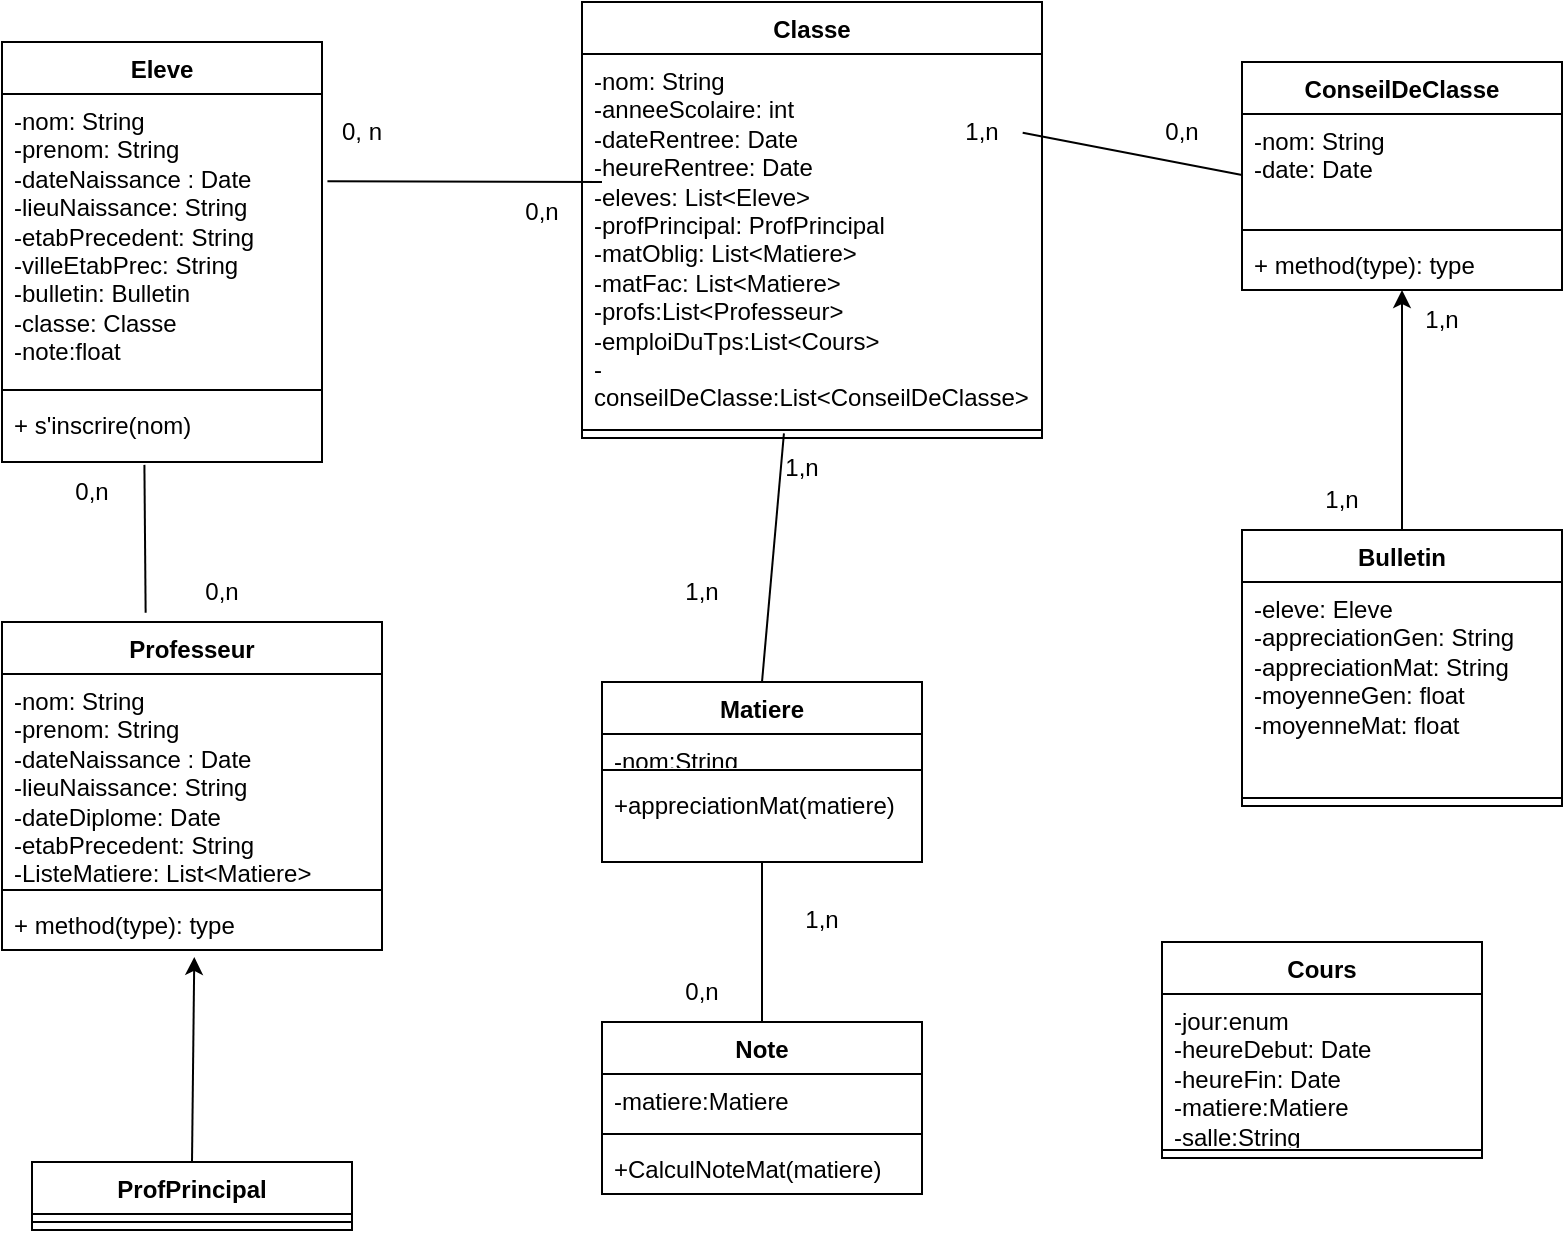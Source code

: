 <mxfile version="24.8.3">
  <diagram name="Page-1" id="aCs-pM-zfo43uulEf4jd">
    <mxGraphModel dx="1311" dy="517" grid="1" gridSize="10" guides="1" tooltips="1" connect="1" arrows="1" fold="1" page="1" pageScale="1" pageWidth="827" pageHeight="1169" math="0" shadow="0">
      <root>
        <mxCell id="0" />
        <mxCell id="1" parent="0" />
        <mxCell id="gSOltwbDW0qyVYXTcS_t-1" value="Eleve" style="swimlane;fontStyle=1;align=center;verticalAlign=top;childLayout=stackLayout;horizontal=1;startSize=26;horizontalStack=0;resizeParent=1;resizeParentMax=0;resizeLast=0;collapsible=1;marginBottom=0;whiteSpace=wrap;html=1;" parent="1" vertex="1">
          <mxGeometry x="20" y="70" width="160" height="210" as="geometry" />
        </mxCell>
        <mxCell id="gSOltwbDW0qyVYXTcS_t-2" value="-nom: String&lt;div&gt;-prenom: String&lt;/div&gt;&lt;div&gt;-dateNaissance : Date&lt;/div&gt;&lt;div&gt;-lieuNaissance: String&lt;/div&gt;&lt;div&gt;-etabPrecedent: String&lt;/div&gt;&lt;div&gt;-villeEtabPrec: String&lt;/div&gt;&lt;div&gt;-bulletin: Bulletin&lt;/div&gt;&lt;div&gt;-classe: Classe&lt;/div&gt;&lt;div&gt;-note:float&lt;br&gt;&lt;div&gt;&lt;br&gt;&lt;/div&gt;&lt;/div&gt;" style="text;strokeColor=none;fillColor=none;align=left;verticalAlign=top;spacingLeft=4;spacingRight=4;overflow=hidden;rotatable=0;points=[[0,0.5],[1,0.5]];portConstraint=eastwest;whiteSpace=wrap;html=1;" parent="gSOltwbDW0qyVYXTcS_t-1" vertex="1">
          <mxGeometry y="26" width="160" height="144" as="geometry" />
        </mxCell>
        <mxCell id="gSOltwbDW0qyVYXTcS_t-3" value="" style="line;strokeWidth=1;fillColor=none;align=left;verticalAlign=middle;spacingTop=-1;spacingLeft=3;spacingRight=3;rotatable=0;labelPosition=right;points=[];portConstraint=eastwest;strokeColor=inherit;" parent="gSOltwbDW0qyVYXTcS_t-1" vertex="1">
          <mxGeometry y="170" width="160" height="8" as="geometry" />
        </mxCell>
        <mxCell id="gSOltwbDW0qyVYXTcS_t-4" value="+ s&#39;inscrire(nom)" style="text;strokeColor=none;fillColor=none;align=left;verticalAlign=top;spacingLeft=4;spacingRight=4;overflow=hidden;rotatable=0;points=[[0,0.5],[1,0.5]];portConstraint=eastwest;whiteSpace=wrap;html=1;" parent="gSOltwbDW0qyVYXTcS_t-1" vertex="1">
          <mxGeometry y="178" width="160" height="32" as="geometry" />
        </mxCell>
        <mxCell id="gSOltwbDW0qyVYXTcS_t-5" value="Professeur" style="swimlane;fontStyle=1;align=center;verticalAlign=top;childLayout=stackLayout;horizontal=1;startSize=26;horizontalStack=0;resizeParent=1;resizeParentMax=0;resizeLast=0;collapsible=1;marginBottom=0;whiteSpace=wrap;html=1;" parent="1" vertex="1">
          <mxGeometry x="20" y="360" width="190" height="164" as="geometry" />
        </mxCell>
        <mxCell id="gSOltwbDW0qyVYXTcS_t-6" value="-nom: String&lt;div&gt;-prenom: String&lt;/div&gt;&lt;div&gt;-dateNaissance : Date&lt;/div&gt;&lt;div&gt;-lieuNaissance: String&lt;/div&gt;&lt;div&gt;-dateDiplome: Date&lt;/div&gt;&lt;div&gt;-etabPrecedent: String&lt;/div&gt;&lt;div&gt;-ListeMatiere: List&amp;lt;Matiere&amp;gt;&lt;br&gt;&lt;div&gt;&lt;br&gt;&lt;/div&gt;&lt;/div&gt;" style="text;strokeColor=none;fillColor=none;align=left;verticalAlign=top;spacingLeft=4;spacingRight=4;overflow=hidden;rotatable=0;points=[[0,0.5],[1,0.5]];portConstraint=eastwest;whiteSpace=wrap;html=1;" parent="gSOltwbDW0qyVYXTcS_t-5" vertex="1">
          <mxGeometry y="26" width="190" height="104" as="geometry" />
        </mxCell>
        <mxCell id="gSOltwbDW0qyVYXTcS_t-7" value="" style="line;strokeWidth=1;fillColor=none;align=left;verticalAlign=middle;spacingTop=-1;spacingLeft=3;spacingRight=3;rotatable=0;labelPosition=right;points=[];portConstraint=eastwest;strokeColor=inherit;" parent="gSOltwbDW0qyVYXTcS_t-5" vertex="1">
          <mxGeometry y="130" width="190" height="8" as="geometry" />
        </mxCell>
        <mxCell id="gSOltwbDW0qyVYXTcS_t-8" value="+ method(type): type" style="text;strokeColor=none;fillColor=none;align=left;verticalAlign=top;spacingLeft=4;spacingRight=4;overflow=hidden;rotatable=0;points=[[0,0.5],[1,0.5]];portConstraint=eastwest;whiteSpace=wrap;html=1;" parent="gSOltwbDW0qyVYXTcS_t-5" vertex="1">
          <mxGeometry y="138" width="190" height="26" as="geometry" />
        </mxCell>
        <mxCell id="gSOltwbDW0qyVYXTcS_t-17" value="Classe" style="swimlane;fontStyle=1;align=center;verticalAlign=top;childLayout=stackLayout;horizontal=1;startSize=26;horizontalStack=0;resizeParent=1;resizeParentMax=0;resizeLast=0;collapsible=1;marginBottom=0;whiteSpace=wrap;html=1;" parent="1" vertex="1">
          <mxGeometry x="310" y="50" width="230" height="218" as="geometry" />
        </mxCell>
        <mxCell id="gSOltwbDW0qyVYXTcS_t-18" value="-nom: String&lt;div&gt;-anneeScolaire: int&lt;br&gt;&lt;div&gt;-dateRentree: Date&lt;/div&gt;&lt;div&gt;-heureRentree: Date&lt;/div&gt;&lt;div&gt;-eleves: List&amp;lt;Eleve&amp;gt;&lt;/div&gt;&lt;div&gt;-profPrincipal: ProfPrincipal&lt;/div&gt;&lt;div&gt;-matOblig: List&amp;lt;Matiere&amp;gt;&lt;/div&gt;&lt;div&gt;-matFac: List&amp;lt;Matiere&amp;gt;&lt;/div&gt;&lt;div&gt;-profs:List&amp;lt;Professeur&amp;gt;&lt;/div&gt;&lt;/div&gt;&lt;div&gt;-emploiDuTps:List&amp;lt;Cours&amp;gt;&lt;/div&gt;&lt;div&gt;-conseilDeClasse:List&amp;lt;ConseilDeClasse&amp;gt;&lt;/div&gt;&lt;div&gt;&lt;br&gt;&lt;/div&gt;" style="text;strokeColor=none;fillColor=none;align=left;verticalAlign=top;spacingLeft=4;spacingRight=4;overflow=hidden;rotatable=0;points=[[0,0.5],[1,0.5]];portConstraint=eastwest;whiteSpace=wrap;html=1;" parent="gSOltwbDW0qyVYXTcS_t-17" vertex="1">
          <mxGeometry y="26" width="230" height="184" as="geometry" />
        </mxCell>
        <mxCell id="gSOltwbDW0qyVYXTcS_t-19" value="" style="line;strokeWidth=1;fillColor=none;align=left;verticalAlign=middle;spacingTop=-1;spacingLeft=3;spacingRight=3;rotatable=0;labelPosition=right;points=[];portConstraint=eastwest;strokeColor=inherit;" parent="gSOltwbDW0qyVYXTcS_t-17" vertex="1">
          <mxGeometry y="210" width="230" height="8" as="geometry" />
        </mxCell>
        <mxCell id="gSOltwbDW0qyVYXTcS_t-26" value="" style="endArrow=none;html=1;rounded=0;exitX=1.017;exitY=0.303;exitDx=0;exitDy=0;exitPerimeter=0;entryX=1;entryY=0;entryDx=0;entryDy=0;" parent="1" source="gSOltwbDW0qyVYXTcS_t-2" target="gSOltwbDW0qyVYXTcS_t-63" edge="1">
          <mxGeometry width="50" height="50" relative="1" as="geometry">
            <mxPoint x="230" y="170" as="sourcePoint" />
            <mxPoint x="320" y="126" as="targetPoint" />
          </mxGeometry>
        </mxCell>
        <mxCell id="gSOltwbDW0qyVYXTcS_t-27" value="0, n" style="text;html=1;align=center;verticalAlign=middle;whiteSpace=wrap;rounded=0;" parent="1" vertex="1">
          <mxGeometry x="170" y="100" width="60" height="30" as="geometry" />
        </mxCell>
        <mxCell id="gSOltwbDW0qyVYXTcS_t-28" value="ProfPrincipal" style="swimlane;fontStyle=1;align=center;verticalAlign=top;childLayout=stackLayout;horizontal=1;startSize=26;horizontalStack=0;resizeParent=1;resizeParentMax=0;resizeLast=0;collapsible=1;marginBottom=0;whiteSpace=wrap;html=1;" parent="1" vertex="1">
          <mxGeometry x="35" y="630" width="160" height="34" as="geometry" />
        </mxCell>
        <mxCell id="gSOltwbDW0qyVYXTcS_t-30" value="" style="line;strokeWidth=1;fillColor=none;align=left;verticalAlign=middle;spacingTop=-1;spacingLeft=3;spacingRight=3;rotatable=0;labelPosition=right;points=[];portConstraint=eastwest;strokeColor=inherit;" parent="gSOltwbDW0qyVYXTcS_t-28" vertex="1">
          <mxGeometry y="26" width="160" height="8" as="geometry" />
        </mxCell>
        <mxCell id="gSOltwbDW0qyVYXTcS_t-35" value="ConseilDeClasse" style="swimlane;fontStyle=1;align=center;verticalAlign=top;childLayout=stackLayout;horizontal=1;startSize=26;horizontalStack=0;resizeParent=1;resizeParentMax=0;resizeLast=0;collapsible=1;marginBottom=0;whiteSpace=wrap;html=1;" parent="1" vertex="1">
          <mxGeometry x="640" y="80" width="160" height="114" as="geometry" />
        </mxCell>
        <mxCell id="gSOltwbDW0qyVYXTcS_t-36" value="-nom: String&lt;div&gt;-date: Date&lt;/div&gt;" style="text;strokeColor=none;fillColor=none;align=left;verticalAlign=top;spacingLeft=4;spacingRight=4;overflow=hidden;rotatable=0;points=[[0,0.5],[1,0.5]];portConstraint=eastwest;whiteSpace=wrap;html=1;" parent="gSOltwbDW0qyVYXTcS_t-35" vertex="1">
          <mxGeometry y="26" width="160" height="54" as="geometry" />
        </mxCell>
        <mxCell id="gSOltwbDW0qyVYXTcS_t-37" value="" style="line;strokeWidth=1;fillColor=none;align=left;verticalAlign=middle;spacingTop=-1;spacingLeft=3;spacingRight=3;rotatable=0;labelPosition=right;points=[];portConstraint=eastwest;strokeColor=inherit;" parent="gSOltwbDW0qyVYXTcS_t-35" vertex="1">
          <mxGeometry y="80" width="160" height="8" as="geometry" />
        </mxCell>
        <mxCell id="gSOltwbDW0qyVYXTcS_t-38" value="+ method(type): type" style="text;strokeColor=none;fillColor=none;align=left;verticalAlign=top;spacingLeft=4;spacingRight=4;overflow=hidden;rotatable=0;points=[[0,0.5],[1,0.5]];portConstraint=eastwest;whiteSpace=wrap;html=1;" parent="gSOltwbDW0qyVYXTcS_t-35" vertex="1">
          <mxGeometry y="88" width="160" height="26" as="geometry" />
        </mxCell>
        <mxCell id="gSOltwbDW0qyVYXTcS_t-42" value="" style="endArrow=none;html=1;rounded=0;exitX=0.958;exitY=0.214;exitDx=0;exitDy=0;exitPerimeter=0;" parent="1" source="gSOltwbDW0qyVYXTcS_t-18" edge="1">
          <mxGeometry relative="1" as="geometry">
            <mxPoint x="480" y="136.5" as="sourcePoint" />
            <mxPoint x="640" y="136.5" as="targetPoint" />
          </mxGeometry>
        </mxCell>
        <mxCell id="gSOltwbDW0qyVYXTcS_t-46" value="0,n" style="text;html=1;align=center;verticalAlign=middle;whiteSpace=wrap;rounded=0;" parent="1" vertex="1">
          <mxGeometry x="580" y="100" width="60" height="30" as="geometry" />
        </mxCell>
        <mxCell id="gSOltwbDW0qyVYXTcS_t-47" value="" style="endArrow=classic;html=1;rounded=0;exitX=0.5;exitY=0;exitDx=0;exitDy=0;entryX=0.506;entryY=1.134;entryDx=0;entryDy=0;entryPerimeter=0;" parent="1" source="gSOltwbDW0qyVYXTcS_t-28" target="gSOltwbDW0qyVYXTcS_t-8" edge="1">
          <mxGeometry width="50" height="50" relative="1" as="geometry">
            <mxPoint x="390" y="480" as="sourcePoint" />
            <mxPoint x="440" y="430" as="targetPoint" />
          </mxGeometry>
        </mxCell>
        <mxCell id="gSOltwbDW0qyVYXTcS_t-53" value="" style="endArrow=none;html=1;rounded=0;exitX=0.5;exitY=0;exitDx=0;exitDy=0;entryX=0.439;entryY=0.709;entryDx=0;entryDy=0;entryPerimeter=0;" parent="1" source="ctwPpmjzJJEa8-6qd_c5-1" target="gSOltwbDW0qyVYXTcS_t-19" edge="1">
          <mxGeometry relative="1" as="geometry">
            <mxPoint x="400.0" y="360" as="sourcePoint" />
            <mxPoint x="400" y="250" as="targetPoint" />
          </mxGeometry>
        </mxCell>
        <mxCell id="gSOltwbDW0qyVYXTcS_t-54" value="1,n" style="text;html=1;align=center;verticalAlign=middle;whiteSpace=wrap;rounded=0;" parent="1" vertex="1">
          <mxGeometry x="390" y="268" width="60" height="30" as="geometry" />
        </mxCell>
        <mxCell id="gSOltwbDW0qyVYXTcS_t-58" value="Bulletin" style="swimlane;fontStyle=1;align=center;verticalAlign=top;childLayout=stackLayout;horizontal=1;startSize=26;horizontalStack=0;resizeParent=1;resizeParentMax=0;resizeLast=0;collapsible=1;marginBottom=0;whiteSpace=wrap;html=1;" parent="1" vertex="1">
          <mxGeometry x="640" y="314" width="160" height="138" as="geometry" />
        </mxCell>
        <mxCell id="gSOltwbDW0qyVYXTcS_t-59" value="-eleve: Eleve&lt;div&gt;-appreciationGen: String&lt;/div&gt;&lt;div&gt;-appreciationMat: String&lt;/div&gt;&lt;div&gt;-moyenneGen: float&lt;br&gt;&lt;div&gt;-moyenneMat: float&lt;/div&gt;&lt;/div&gt;" style="text;strokeColor=none;fillColor=none;align=left;verticalAlign=top;spacingLeft=4;spacingRight=4;overflow=hidden;rotatable=0;points=[[0,0.5],[1,0.5]];portConstraint=eastwest;whiteSpace=wrap;html=1;" parent="gSOltwbDW0qyVYXTcS_t-58" vertex="1">
          <mxGeometry y="26" width="160" height="104" as="geometry" />
        </mxCell>
        <mxCell id="gSOltwbDW0qyVYXTcS_t-60" value="" style="line;strokeWidth=1;fillColor=none;align=left;verticalAlign=middle;spacingTop=-1;spacingLeft=3;spacingRight=3;rotatable=0;labelPosition=right;points=[];portConstraint=eastwest;strokeColor=inherit;" parent="gSOltwbDW0qyVYXTcS_t-58" vertex="1">
          <mxGeometry y="130" width="160" height="8" as="geometry" />
        </mxCell>
        <mxCell id="gSOltwbDW0qyVYXTcS_t-63" value="0,n" style="text;html=1;align=center;verticalAlign=middle;whiteSpace=wrap;rounded=0;" parent="1" vertex="1">
          <mxGeometry x="260" y="140" width="60" height="30" as="geometry" />
        </mxCell>
        <mxCell id="gSOltwbDW0qyVYXTcS_t-64" value="1,n" style="text;html=1;align=center;verticalAlign=middle;whiteSpace=wrap;rounded=0;" parent="1" vertex="1">
          <mxGeometry x="480" y="100" width="60" height="30" as="geometry" />
        </mxCell>
        <mxCell id="gSOltwbDW0qyVYXTcS_t-65" value="1,n" style="text;html=1;align=center;verticalAlign=middle;whiteSpace=wrap;rounded=0;" parent="1" vertex="1">
          <mxGeometry x="660" y="284" width="60" height="30" as="geometry" />
        </mxCell>
        <mxCell id="gSOltwbDW0qyVYXTcS_t-66" value="1,n" style="text;html=1;align=center;verticalAlign=middle;whiteSpace=wrap;rounded=0;" parent="1" vertex="1">
          <mxGeometry x="710" y="194" width="60" height="30" as="geometry" />
        </mxCell>
        <mxCell id="gSOltwbDW0qyVYXTcS_t-67" value="1,n" style="text;html=1;align=center;verticalAlign=middle;whiteSpace=wrap;rounded=0;" parent="1" vertex="1">
          <mxGeometry x="340" y="330" width="60" height="30" as="geometry" />
        </mxCell>
        <mxCell id="gSOltwbDW0qyVYXTcS_t-69" value="" style="endArrow=none;html=1;rounded=0;entryX=0.445;entryY=1.045;entryDx=0;entryDy=0;entryPerimeter=0;exitX=0.378;exitY=-0.028;exitDx=0;exitDy=0;exitPerimeter=0;" parent="1" source="gSOltwbDW0qyVYXTcS_t-5" target="gSOltwbDW0qyVYXTcS_t-4" edge="1">
          <mxGeometry width="50" height="50" relative="1" as="geometry">
            <mxPoint x="390" y="300" as="sourcePoint" />
            <mxPoint x="440" y="250" as="targetPoint" />
          </mxGeometry>
        </mxCell>
        <mxCell id="gSOltwbDW0qyVYXTcS_t-70" value="0,n" style="text;html=1;align=center;verticalAlign=middle;whiteSpace=wrap;rounded=0;" parent="1" vertex="1">
          <mxGeometry x="100" y="330" width="60" height="30" as="geometry" />
        </mxCell>
        <mxCell id="gSOltwbDW0qyVYXTcS_t-72" value="0,n" style="text;html=1;align=center;verticalAlign=middle;whiteSpace=wrap;rounded=0;" parent="1" vertex="1">
          <mxGeometry x="35" y="280" width="60" height="30" as="geometry" />
        </mxCell>
        <mxCell id="gSOltwbDW0qyVYXTcS_t-73" value="" style="endArrow=classic;html=1;rounded=0;exitX=1;exitY=1;exitDx=0;exitDy=0;" parent="1" source="gSOltwbDW0qyVYXTcS_t-65" target="gSOltwbDW0qyVYXTcS_t-38" edge="1">
          <mxGeometry width="50" height="50" relative="1" as="geometry">
            <mxPoint x="390" y="300" as="sourcePoint" />
            <mxPoint x="440" y="250" as="targetPoint" />
          </mxGeometry>
        </mxCell>
        <mxCell id="gSOltwbDW0qyVYXTcS_t-74" value="Note" style="swimlane;fontStyle=1;align=center;verticalAlign=top;childLayout=stackLayout;horizontal=1;startSize=26;horizontalStack=0;resizeParent=1;resizeParentMax=0;resizeLast=0;collapsible=1;marginBottom=0;whiteSpace=wrap;html=1;" parent="1" vertex="1">
          <mxGeometry x="320" y="560" width="160" height="86" as="geometry" />
        </mxCell>
        <mxCell id="gSOltwbDW0qyVYXTcS_t-75" value="-matiere:Matiere" style="text;strokeColor=none;fillColor=none;align=left;verticalAlign=top;spacingLeft=4;spacingRight=4;overflow=hidden;rotatable=0;points=[[0,0.5],[1,0.5]];portConstraint=eastwest;whiteSpace=wrap;html=1;" parent="gSOltwbDW0qyVYXTcS_t-74" vertex="1">
          <mxGeometry y="26" width="160" height="26" as="geometry" />
        </mxCell>
        <mxCell id="gSOltwbDW0qyVYXTcS_t-76" value="" style="line;strokeWidth=1;fillColor=none;align=left;verticalAlign=middle;spacingTop=-1;spacingLeft=3;spacingRight=3;rotatable=0;labelPosition=right;points=[];portConstraint=eastwest;strokeColor=inherit;" parent="gSOltwbDW0qyVYXTcS_t-74" vertex="1">
          <mxGeometry y="52" width="160" height="8" as="geometry" />
        </mxCell>
        <mxCell id="gSOltwbDW0qyVYXTcS_t-77" value="+CalculNoteMat(matiere)" style="text;strokeColor=none;fillColor=none;align=left;verticalAlign=top;spacingLeft=4;spacingRight=4;overflow=hidden;rotatable=0;points=[[0,0.5],[1,0.5]];portConstraint=eastwest;whiteSpace=wrap;html=1;" parent="gSOltwbDW0qyVYXTcS_t-74" vertex="1">
          <mxGeometry y="60" width="160" height="26" as="geometry" />
        </mxCell>
        <mxCell id="gSOltwbDW0qyVYXTcS_t-78" value="" style="endArrow=none;html=1;rounded=0;exitX=0.5;exitY=0;exitDx=0;exitDy=0;entryX=0.5;entryY=1;entryDx=0;entryDy=0;" parent="1" source="gSOltwbDW0qyVYXTcS_t-74" edge="1">
          <mxGeometry relative="1" as="geometry">
            <mxPoint x="310" y="460" as="sourcePoint" />
            <mxPoint x="400.0" y="480" as="targetPoint" />
          </mxGeometry>
        </mxCell>
        <mxCell id="gSOltwbDW0qyVYXTcS_t-79" value="1,n" style="text;html=1;align=center;verticalAlign=middle;whiteSpace=wrap;rounded=0;" parent="1" vertex="1">
          <mxGeometry x="400" y="494" width="60" height="30" as="geometry" />
        </mxCell>
        <mxCell id="gSOltwbDW0qyVYXTcS_t-80" value="0,n" style="text;html=1;align=center;verticalAlign=middle;whiteSpace=wrap;rounded=0;" parent="1" vertex="1">
          <mxGeometry x="340" y="530" width="60" height="30" as="geometry" />
        </mxCell>
        <mxCell id="PflsSvMwxP4FA7I2UKXp-1" value="Cours" style="swimlane;fontStyle=1;align=center;verticalAlign=top;childLayout=stackLayout;horizontal=1;startSize=26;horizontalStack=0;resizeParent=1;resizeParentMax=0;resizeLast=0;collapsible=1;marginBottom=0;whiteSpace=wrap;html=1;" parent="1" vertex="1">
          <mxGeometry x="600" y="520" width="160" height="108" as="geometry" />
        </mxCell>
        <mxCell id="PflsSvMwxP4FA7I2UKXp-2" value="-jour:enum&lt;div&gt;-heureDebut: Date&lt;/div&gt;&lt;div&gt;-heureFin: Date&lt;/div&gt;&lt;div&gt;-matiere:Matiere&lt;/div&gt;&lt;div&gt;-salle:String&lt;br&gt;&lt;div&gt;&lt;br&gt;&lt;/div&gt;&lt;/div&gt;" style="text;strokeColor=none;fillColor=none;align=left;verticalAlign=top;spacingLeft=4;spacingRight=4;overflow=hidden;rotatable=0;points=[[0,0.5],[1,0.5]];portConstraint=eastwest;whiteSpace=wrap;html=1;" parent="PflsSvMwxP4FA7I2UKXp-1" vertex="1">
          <mxGeometry y="26" width="160" height="74" as="geometry" />
        </mxCell>
        <mxCell id="PflsSvMwxP4FA7I2UKXp-3" value="" style="line;strokeWidth=1;fillColor=none;align=left;verticalAlign=middle;spacingTop=-1;spacingLeft=3;spacingRight=3;rotatable=0;labelPosition=right;points=[];portConstraint=eastwest;strokeColor=inherit;" parent="PflsSvMwxP4FA7I2UKXp-1" vertex="1">
          <mxGeometry y="100" width="160" height="8" as="geometry" />
        </mxCell>
        <mxCell id="ctwPpmjzJJEa8-6qd_c5-1" value="Matiere" style="swimlane;fontStyle=1;align=center;verticalAlign=top;childLayout=stackLayout;horizontal=1;startSize=26;horizontalStack=0;resizeParent=1;resizeParentMax=0;resizeLast=0;collapsible=1;marginBottom=0;whiteSpace=wrap;html=1;" vertex="1" parent="1">
          <mxGeometry x="320" y="390" width="160" height="90" as="geometry" />
        </mxCell>
        <mxCell id="ctwPpmjzJJEa8-6qd_c5-2" value="-nom:String" style="text;strokeColor=none;fillColor=none;align=left;verticalAlign=top;spacingLeft=4;spacingRight=4;overflow=hidden;rotatable=0;points=[[0,0.5],[1,0.5]];portConstraint=eastwest;whiteSpace=wrap;html=1;" vertex="1" parent="ctwPpmjzJJEa8-6qd_c5-1">
          <mxGeometry y="26" width="160" height="14" as="geometry" />
        </mxCell>
        <mxCell id="ctwPpmjzJJEa8-6qd_c5-3" value="" style="line;strokeWidth=1;fillColor=none;align=left;verticalAlign=middle;spacingTop=-1;spacingLeft=3;spacingRight=3;rotatable=0;labelPosition=right;points=[];portConstraint=eastwest;strokeColor=inherit;" vertex="1" parent="ctwPpmjzJJEa8-6qd_c5-1">
          <mxGeometry y="40" width="160" height="8" as="geometry" />
        </mxCell>
        <mxCell id="ctwPpmjzJJEa8-6qd_c5-4" value="+appreciationMat(matiere)" style="text;strokeColor=none;fillColor=none;align=left;verticalAlign=top;spacingLeft=4;spacingRight=4;overflow=hidden;rotatable=0;points=[[0,0.5],[1,0.5]];portConstraint=eastwest;whiteSpace=wrap;html=1;" vertex="1" parent="ctwPpmjzJJEa8-6qd_c5-1">
          <mxGeometry y="48" width="160" height="42" as="geometry" />
        </mxCell>
      </root>
    </mxGraphModel>
  </diagram>
</mxfile>
